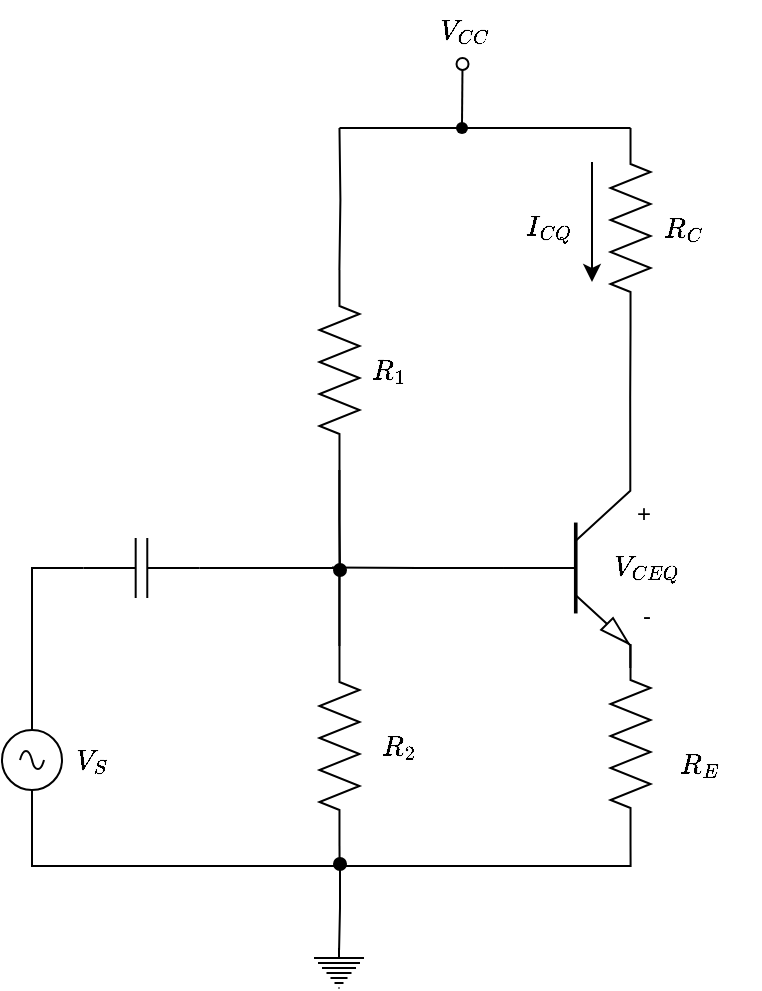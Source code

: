 <mxfile version="22.1.2" type="device">
  <diagram name="Trang-1" id="p3wdP02eG47H0ZAUaOFe">
    <mxGraphModel dx="1036" dy="-2646" grid="1" gridSize="10" guides="1" tooltips="1" connect="1" arrows="1" fold="1" page="1" pageScale="1" pageWidth="850" pageHeight="1100" math="1" shadow="0">
      <root>
        <mxCell id="0" />
        <mxCell id="1" parent="0" />
        <mxCell id="JI-75sWiWa2wlQMsZbLz-1" value="" style="edgeStyle=orthogonalEdgeStyle;rounded=0;orthogonalLoop=1;jettySize=auto;html=1;endArrow=oval;endFill=1;" edge="1" parent="1" source="JI-75sWiWa2wlQMsZbLz-2">
          <mxGeometry relative="1" as="geometry">
            <mxPoint x="184" y="3660" as="targetPoint" />
          </mxGeometry>
        </mxCell>
        <mxCell id="JI-75sWiWa2wlQMsZbLz-2" value="" style="pointerEvents=1;verticalLabelPosition=bottom;shadow=0;dashed=0;align=center;html=1;verticalAlign=top;shape=mxgraph.electrical.resistors.resistor_2;direction=south;" vertex="1" parent="1">
          <mxGeometry x="173.74" y="3510" width="20" height="100" as="geometry" />
        </mxCell>
        <mxCell id="JI-75sWiWa2wlQMsZbLz-3" value="" style="edgeStyle=orthogonalEdgeStyle;rounded=0;orthogonalLoop=1;jettySize=auto;html=1;endArrow=none;endFill=0;" edge="1" parent="1" source="JI-75sWiWa2wlQMsZbLz-5" target="JI-75sWiWa2wlQMsZbLz-2">
          <mxGeometry relative="1" as="geometry" />
        </mxCell>
        <mxCell id="JI-75sWiWa2wlQMsZbLz-4" value="" style="edgeStyle=orthogonalEdgeStyle;rounded=0;orthogonalLoop=1;jettySize=auto;html=1;endArrow=none;endFill=0;entryX=0.5;entryY=1;entryDx=0;entryDy=0;entryPerimeter=0;" edge="1" parent="1" target="JI-75sWiWa2wlQMsZbLz-9">
          <mxGeometry relative="1" as="geometry">
            <mxPoint x="183.75" y="3798" as="sourcePoint" />
            <mxPoint x="30" y="3810" as="targetPoint" />
            <Array as="points">
              <mxPoint x="184" y="3808" />
              <mxPoint x="30" y="3808" />
            </Array>
          </mxGeometry>
        </mxCell>
        <mxCell id="JI-75sWiWa2wlQMsZbLz-5" value="" style="pointerEvents=1;verticalLabelPosition=bottom;shadow=0;dashed=0;align=center;html=1;verticalAlign=top;shape=mxgraph.electrical.resistors.resistor_2;direction=south;" vertex="1" parent="1">
          <mxGeometry x="173.74" y="3698" width="20" height="100" as="geometry" />
        </mxCell>
        <mxCell id="JI-75sWiWa2wlQMsZbLz-6" value="" style="edgeStyle=orthogonalEdgeStyle;rounded=0;orthogonalLoop=1;jettySize=auto;html=1;endArrow=none;endFill=0;" edge="1" parent="1" source="JI-75sWiWa2wlQMsZbLz-7" target="JI-75sWiWa2wlQMsZbLz-5">
          <mxGeometry relative="1" as="geometry" />
        </mxCell>
        <mxCell id="JI-75sWiWa2wlQMsZbLz-7" value="" style="pointerEvents=1;verticalLabelPosition=bottom;shadow=0;dashed=0;align=center;html=1;verticalAlign=top;shape=mxgraph.electrical.capacitors.capacitor_1;" vertex="1" parent="1">
          <mxGeometry x="55.74" y="3644" width="58" height="30" as="geometry" />
        </mxCell>
        <mxCell id="JI-75sWiWa2wlQMsZbLz-8" value="" style="edgeStyle=orthogonalEdgeStyle;rounded=0;orthogonalLoop=1;jettySize=auto;html=1;endArrow=none;endFill=0;" edge="1" parent="1" source="JI-75sWiWa2wlQMsZbLz-9" target="JI-75sWiWa2wlQMsZbLz-7">
          <mxGeometry relative="1" as="geometry">
            <Array as="points">
              <mxPoint x="30" y="3659" />
            </Array>
          </mxGeometry>
        </mxCell>
        <mxCell id="JI-75sWiWa2wlQMsZbLz-9" value="" style="pointerEvents=1;verticalLabelPosition=bottom;shadow=0;dashed=0;align=center;html=1;verticalAlign=top;shape=mxgraph.electrical.signal_sources.source;aspect=fixed;points=[[0.5,0,0],[1,0.5,0],[0.5,1,0],[0,0.5,0]];elSignalType=ac;" vertex="1" parent="1">
          <mxGeometry x="15.0" y="3740" width="30" height="30" as="geometry" />
        </mxCell>
        <mxCell id="JI-75sWiWa2wlQMsZbLz-10" style="edgeStyle=orthogonalEdgeStyle;rounded=0;orthogonalLoop=1;jettySize=auto;html=1;exitX=0;exitY=0.5;exitDx=0;exitDy=0;exitPerimeter=0;endArrow=none;endFill=0;" edge="1" parent="1" source="JI-75sWiWa2wlQMsZbLz-11">
          <mxGeometry relative="1" as="geometry">
            <mxPoint x="319.26" y="3439" as="targetPoint" />
            <Array as="points">
              <mxPoint x="243.26" y="3439" />
              <mxPoint x="243.26" y="3439" />
            </Array>
          </mxGeometry>
        </mxCell>
        <mxCell id="JI-75sWiWa2wlQMsZbLz-11" value="" style="pointerEvents=1;verticalLabelPosition=bottom;shadow=0;dashed=0;align=center;html=1;verticalAlign=top;shape=mxgraph.electrical.resistors.resistor_2;direction=south;" vertex="1" parent="1">
          <mxGeometry x="319.26" y="3439" width="20" height="100" as="geometry" />
        </mxCell>
        <mxCell id="JI-75sWiWa2wlQMsZbLz-12" value="" style="edgeStyle=orthogonalEdgeStyle;rounded=0;orthogonalLoop=1;jettySize=auto;html=1;endArrow=oval;endFill=0;" edge="1" parent="1">
          <mxGeometry relative="1" as="geometry">
            <mxPoint x="245.26" y="3407" as="targetPoint" />
            <mxPoint x="245" y="3437" as="sourcePoint" />
          </mxGeometry>
        </mxCell>
        <mxCell id="JI-75sWiWa2wlQMsZbLz-13" value="" style="edgeStyle=orthogonalEdgeStyle;rounded=0;orthogonalLoop=1;jettySize=auto;html=1;endArrow=none;endFill=0;" edge="1" parent="1" source="JI-75sWiWa2wlQMsZbLz-14">
          <mxGeometry relative="1" as="geometry">
            <mxPoint x="183.74" y="3439" as="targetPoint" />
          </mxGeometry>
        </mxCell>
        <mxCell id="JI-75sWiWa2wlQMsZbLz-14" value="" style="shape=waypoint;sketch=0;size=6;pointerEvents=1;points=[];fillColor=default;resizable=0;rotatable=0;perimeter=centerPerimeter;snapToPoint=1;verticalAlign=top;shadow=0;dashed=0;" vertex="1" parent="1">
          <mxGeometry x="235" y="3429" width="20" height="20" as="geometry" />
        </mxCell>
        <mxCell id="JI-75sWiWa2wlQMsZbLz-15" value="" style="pointerEvents=1;verticalLabelPosition=bottom;shadow=0;dashed=0;align=center;html=1;verticalAlign=top;shape=mxgraph.electrical.resistors.resistor_2;direction=south;" vertex="1" parent="1">
          <mxGeometry x="319.26" y="3697" width="20" height="100" as="geometry" />
        </mxCell>
        <mxCell id="JI-75sWiWa2wlQMsZbLz-16" style="edgeStyle=orthogonalEdgeStyle;rounded=0;orthogonalLoop=1;jettySize=auto;html=1;exitX=0;exitY=0.5;exitDx=0;exitDy=0;exitPerimeter=0;endArrow=none;endFill=0;" edge="1" parent="1" source="JI-75sWiWa2wlQMsZbLz-17">
          <mxGeometry relative="1" as="geometry">
            <mxPoint x="180.0" y="3658.714" as="targetPoint" />
          </mxGeometry>
        </mxCell>
        <mxCell id="JI-75sWiWa2wlQMsZbLz-17" value="" style="verticalLabelPosition=bottom;shadow=0;dashed=0;align=center;html=1;verticalAlign=top;shape=mxgraph.electrical.transistors.npn_transistor_5;" vertex="1" parent="1">
          <mxGeometry x="265.33" y="3609" width="64" height="100" as="geometry" />
        </mxCell>
        <mxCell id="JI-75sWiWa2wlQMsZbLz-18" value="" style="edgeStyle=orthogonalEdgeStyle;rounded=0;orthogonalLoop=1;jettySize=auto;html=1;endArrow=none;endFill=0;entryX=1;entryY=0.5;entryDx=0;entryDy=0;entryPerimeter=0;" edge="1" parent="1" target="JI-75sWiWa2wlQMsZbLz-15">
          <mxGeometry relative="1" as="geometry">
            <mxPoint x="179" y="3808" as="sourcePoint" />
            <mxPoint x="329" y="3800" as="targetPoint" />
            <Array as="points">
              <mxPoint x="329" y="3808" />
            </Array>
          </mxGeometry>
        </mxCell>
        <mxCell id="JI-75sWiWa2wlQMsZbLz-19" style="edgeStyle=orthogonalEdgeStyle;rounded=0;orthogonalLoop=1;jettySize=auto;html=1;exitX=1;exitY=0;exitDx=0;exitDy=0;exitPerimeter=0;entryX=1;entryY=0.5;entryDx=0;entryDy=0;entryPerimeter=0;endArrow=none;endFill=0;" edge="1" parent="1" source="JI-75sWiWa2wlQMsZbLz-17" target="JI-75sWiWa2wlQMsZbLz-11">
          <mxGeometry relative="1" as="geometry" />
        </mxCell>
        <mxCell id="JI-75sWiWa2wlQMsZbLz-20" value="$$R_{C}$$" style="text;html=1;strokeColor=none;fillColor=none;align=center;verticalAlign=middle;whiteSpace=wrap;rounded=0;" vertex="1" parent="1">
          <mxGeometry x="326.07" y="3474" width="60" height="30" as="geometry" />
        </mxCell>
        <mxCell id="JI-75sWiWa2wlQMsZbLz-21" value="$$V_{CEQ}$$" style="text;html=1;strokeColor=none;fillColor=none;align=center;verticalAlign=middle;whiteSpace=wrap;rounded=0;" vertex="1" parent="1">
          <mxGeometry x="307.57" y="3644" width="60" height="30" as="geometry" />
        </mxCell>
        <mxCell id="JI-75sWiWa2wlQMsZbLz-22" value="$$R_{E}$$" style="text;html=1;strokeColor=none;fillColor=none;align=center;verticalAlign=middle;whiteSpace=wrap;rounded=0;" vertex="1" parent="1">
          <mxGeometry x="333.74" y="3742" width="60" height="30" as="geometry" />
        </mxCell>
        <mxCell id="JI-75sWiWa2wlQMsZbLz-23" value="" style="endArrow=classic;html=1;rounded=0;" edge="1" parent="1">
          <mxGeometry width="50" height="50" relative="1" as="geometry">
            <mxPoint x="310" y="3456" as="sourcePoint" />
            <mxPoint x="310" y="3516" as="targetPoint" />
          </mxGeometry>
        </mxCell>
        <mxCell id="JI-75sWiWa2wlQMsZbLz-24" value="$$I_{CQ}$$" style="text;html=1;strokeColor=none;fillColor=none;align=center;verticalAlign=middle;whiteSpace=wrap;rounded=0;" vertex="1" parent="1">
          <mxGeometry x="259.26" y="3474" width="60" height="30" as="geometry" />
        </mxCell>
        <mxCell id="JI-75sWiWa2wlQMsZbLz-25" value="$$V_{CC}$$" style="text;html=1;strokeColor=none;fillColor=none;align=center;verticalAlign=middle;whiteSpace=wrap;rounded=0;" vertex="1" parent="1">
          <mxGeometry x="216" y="3375" width="60" height="30" as="geometry" />
        </mxCell>
        <mxCell id="JI-75sWiWa2wlQMsZbLz-26" value="+" style="text;html=1;strokeColor=none;fillColor=none;align=center;verticalAlign=middle;whiteSpace=wrap;rounded=0;" vertex="1" parent="1">
          <mxGeometry x="306" y="3617" width="60" height="30" as="geometry" />
        </mxCell>
        <mxCell id="JI-75sWiWa2wlQMsZbLz-27" value="-" style="text;html=1;strokeColor=none;fillColor=none;align=center;verticalAlign=middle;whiteSpace=wrap;rounded=0;" vertex="1" parent="1">
          <mxGeometry x="307.26" y="3666" width="60.74" height="34" as="geometry" />
        </mxCell>
        <mxCell id="JI-75sWiWa2wlQMsZbLz-28" value="" style="edgeStyle=orthogonalEdgeStyle;rounded=0;orthogonalLoop=1;jettySize=auto;html=1;endArrow=none;endFill=0;" edge="1" parent="1" target="JI-75sWiWa2wlQMsZbLz-2">
          <mxGeometry relative="1" as="geometry">
            <mxPoint x="183.74" y="3439" as="sourcePoint" />
          </mxGeometry>
        </mxCell>
        <mxCell id="JI-75sWiWa2wlQMsZbLz-29" value="$$V_{S}$$" style="text;html=1;strokeColor=none;fillColor=none;align=center;verticalAlign=middle;whiteSpace=wrap;rounded=0;" vertex="1" parent="1">
          <mxGeometry x="30" y="3740" width="60" height="30" as="geometry" />
        </mxCell>
        <mxCell id="JI-75sWiWa2wlQMsZbLz-30" value="$$R_{1}$$" style="text;html=1;strokeColor=none;fillColor=none;align=center;verticalAlign=middle;whiteSpace=wrap;rounded=0;" vertex="1" parent="1">
          <mxGeometry x="178.74" y="3545" width="60" height="30" as="geometry" />
        </mxCell>
        <mxCell id="JI-75sWiWa2wlQMsZbLz-31" value="$$R_2$$" style="text;html=1;strokeColor=none;fillColor=none;align=center;verticalAlign=middle;whiteSpace=wrap;rounded=0;" vertex="1" parent="1">
          <mxGeometry x="184" y="3733" width="60" height="30" as="geometry" />
        </mxCell>
        <mxCell id="JI-75sWiWa2wlQMsZbLz-32" value="" style="edgeStyle=orthogonalEdgeStyle;rounded=0;orthogonalLoop=1;jettySize=auto;html=1;endArrow=oval;endFill=1;" edge="1" parent="1">
          <mxGeometry relative="1" as="geometry">
            <mxPoint x="183.538" y="3850" as="sourcePoint" />
            <mxPoint x="184" y="3807" as="targetPoint" />
          </mxGeometry>
        </mxCell>
        <mxCell id="JI-75sWiWa2wlQMsZbLz-33" value="" style="pointerEvents=1;verticalLabelPosition=bottom;shadow=0;dashed=0;align=center;html=1;verticalAlign=top;shape=mxgraph.electrical.signal_sources.protective_earth;labelBackgroundColor=none;" vertex="1" parent="1">
          <mxGeometry x="171.0" y="3849" width="25" height="20" as="geometry" />
        </mxCell>
      </root>
    </mxGraphModel>
  </diagram>
</mxfile>
